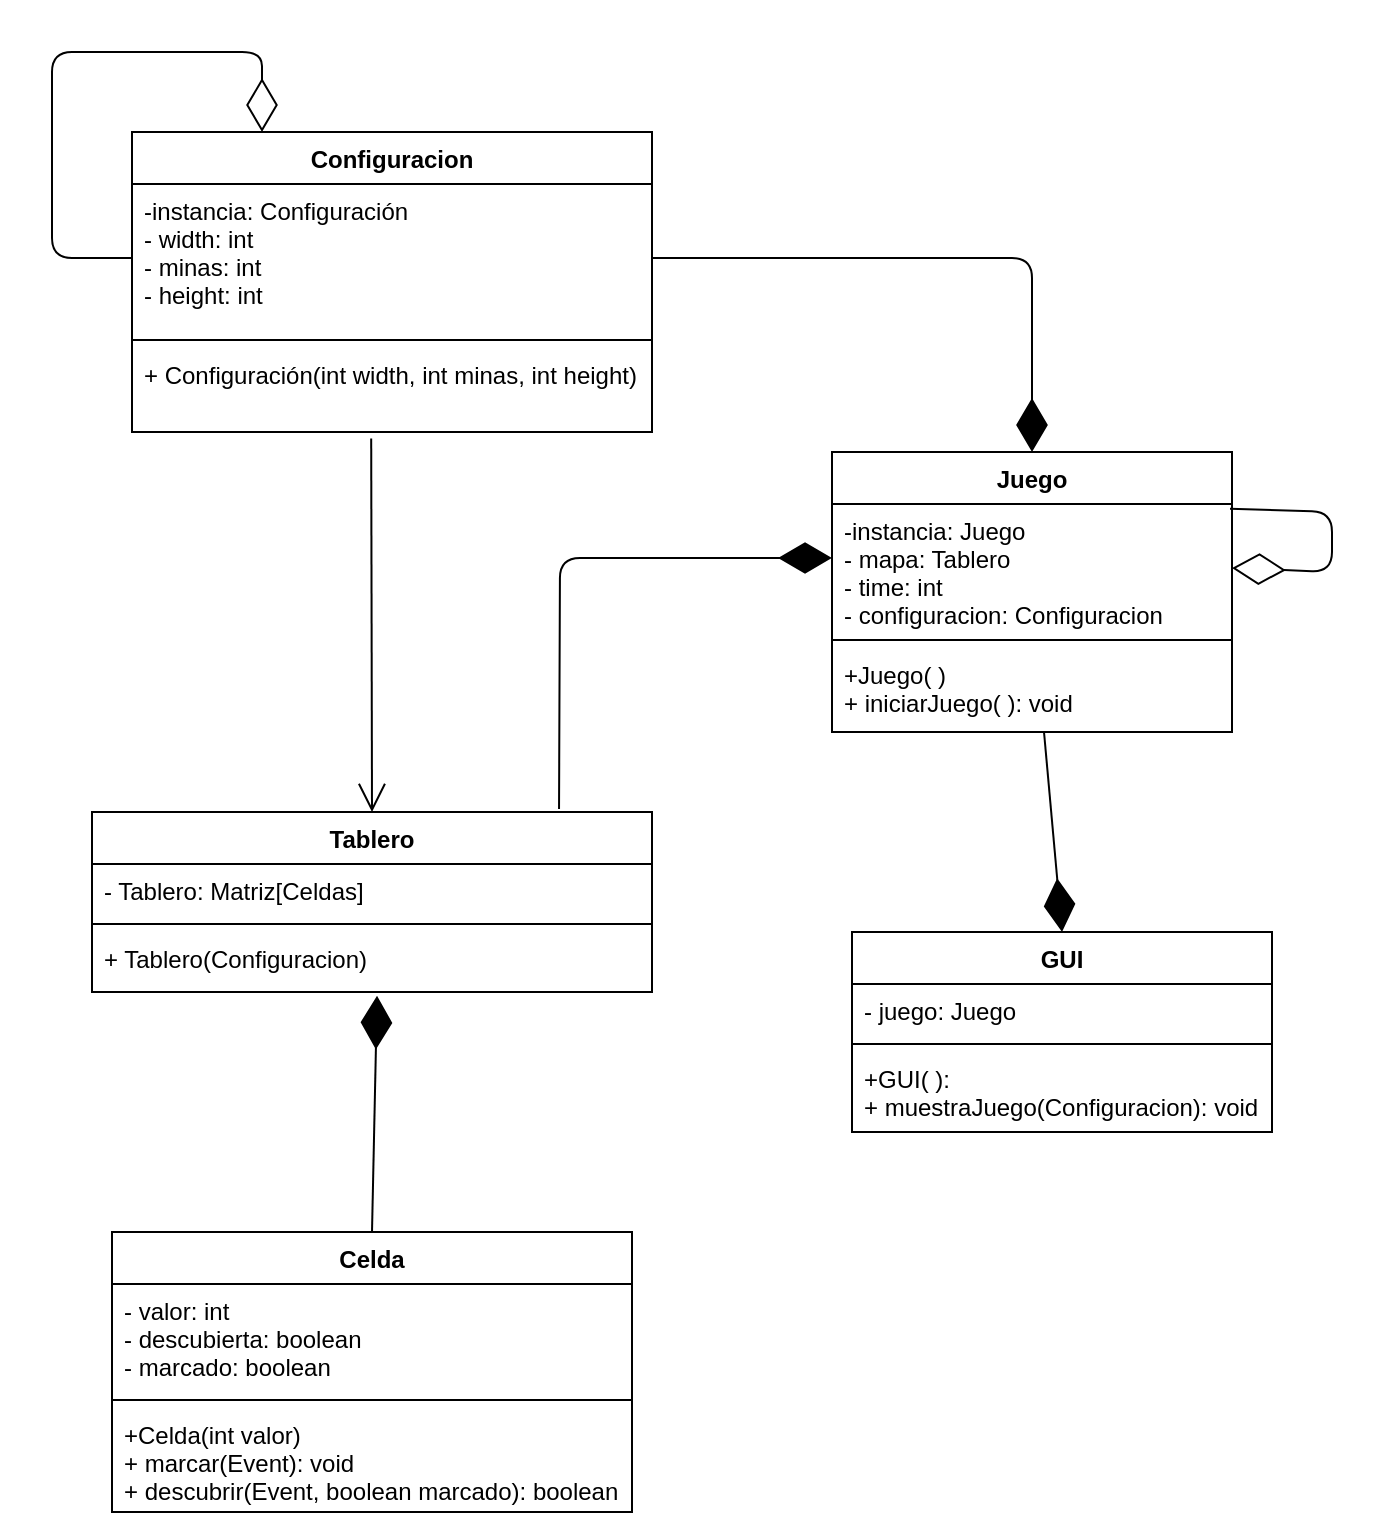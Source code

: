 <mxfile>
    <diagram id="qKA89OvDkKn4515voXbF" name="Page-1">
        <mxGraphModel dx="1090" dy="237" grid="1" gridSize="10" guides="1" tooltips="1" connect="1" arrows="1" fold="1" page="1" pageScale="1" pageWidth="850" pageHeight="1100" math="0" shadow="0">
            <root>
                <mxCell id="0"/>
                <mxCell id="1" parent="0"/>
                <mxCell id="2" value="Celda" style="swimlane;fontStyle=1;align=center;verticalAlign=top;childLayout=stackLayout;horizontal=1;startSize=26;horizontalStack=0;resizeParent=1;resizeParentMax=0;resizeLast=0;collapsible=1;marginBottom=0;" parent="1" vertex="1">
                    <mxGeometry x="90" y="690" width="260" height="140" as="geometry"/>
                </mxCell>
                <mxCell id="3" value="- valor: int&#10;- descubierta: boolean&#10;- marcado: boolean" style="text;strokeColor=none;fillColor=none;align=left;verticalAlign=top;spacingLeft=4;spacingRight=4;overflow=hidden;rotatable=0;points=[[0,0.5],[1,0.5]];portConstraint=eastwest;" parent="2" vertex="1">
                    <mxGeometry y="26" width="260" height="54" as="geometry"/>
                </mxCell>
                <mxCell id="4" value="" style="line;strokeWidth=1;fillColor=none;align=left;verticalAlign=middle;spacingTop=-1;spacingLeft=3;spacingRight=3;rotatable=0;labelPosition=right;points=[];portConstraint=eastwest;strokeColor=inherit;" parent="2" vertex="1">
                    <mxGeometry y="80" width="260" height="8" as="geometry"/>
                </mxCell>
                <mxCell id="5" value="+Celda(int valor)&#10;+ marcar(Event): void&#10;+ descubrir(Event, boolean marcado): boolean" style="text;strokeColor=none;fillColor=none;align=left;verticalAlign=top;spacingLeft=4;spacingRight=4;overflow=hidden;rotatable=0;points=[[0,0.5],[1,0.5]];portConstraint=eastwest;" parent="2" vertex="1">
                    <mxGeometry y="88" width="260" height="52" as="geometry"/>
                </mxCell>
                <mxCell id="10" value="GUI" style="swimlane;fontStyle=1;align=center;verticalAlign=top;childLayout=stackLayout;horizontal=1;startSize=26;horizontalStack=0;resizeParent=1;resizeParentMax=0;resizeLast=0;collapsible=1;marginBottom=0;" parent="1" vertex="1">
                    <mxGeometry x="460" y="540" width="210" height="100" as="geometry"/>
                </mxCell>
                <mxCell id="11" value="- juego: Juego" style="text;strokeColor=none;fillColor=none;align=left;verticalAlign=top;spacingLeft=4;spacingRight=4;overflow=hidden;rotatable=0;points=[[0,0.5],[1,0.5]];portConstraint=eastwest;" parent="10" vertex="1">
                    <mxGeometry y="26" width="210" height="26" as="geometry"/>
                </mxCell>
                <mxCell id="12" value="" style="line;strokeWidth=1;fillColor=none;align=left;verticalAlign=middle;spacingTop=-1;spacingLeft=3;spacingRight=3;rotatable=0;labelPosition=right;points=[];portConstraint=eastwest;strokeColor=inherit;" parent="10" vertex="1">
                    <mxGeometry y="52" width="210" height="8" as="geometry"/>
                </mxCell>
                <mxCell id="13" value="+GUI( ):&#10;+ muestraJuego(Configuracion): void" style="text;strokeColor=none;fillColor=none;align=left;verticalAlign=top;spacingLeft=4;spacingRight=4;overflow=hidden;rotatable=0;points=[[0,0.5],[1,0.5]];portConstraint=eastwest;" parent="10" vertex="1">
                    <mxGeometry y="60" width="210" height="40" as="geometry"/>
                </mxCell>
                <mxCell id="14" value="Juego" style="swimlane;fontStyle=1;align=center;verticalAlign=top;childLayout=stackLayout;horizontal=1;startSize=26;horizontalStack=0;resizeParent=1;resizeParentMax=0;resizeLast=0;collapsible=1;marginBottom=0;" parent="1" vertex="1">
                    <mxGeometry x="450" y="300" width="200" height="140" as="geometry"/>
                </mxCell>
                <mxCell id="47" value="" style="endArrow=diamondThin;endFill=0;endSize=24;html=1;entryX=1;entryY=0.5;entryDx=0;entryDy=0;exitX=0.995;exitY=0.037;exitDx=0;exitDy=0;exitPerimeter=0;" parent="14" source="15" target="15" edge="1">
                    <mxGeometry width="160" relative="1" as="geometry">
                        <mxPoint x="190" y="20" as="sourcePoint"/>
                        <mxPoint x="270" y="100" as="targetPoint"/>
                        <Array as="points">
                            <mxPoint x="250" y="30"/>
                            <mxPoint x="250" y="60"/>
                        </Array>
                    </mxGeometry>
                </mxCell>
                <mxCell id="15" value="-instancia: Juego&#10;- mapa: Tablero&#10;- time: int&#10;- configuracion: Configuracion" style="text;strokeColor=none;fillColor=none;align=left;verticalAlign=top;spacingLeft=4;spacingRight=4;overflow=hidden;rotatable=0;points=[[0,0.5],[1,0.5]];portConstraint=eastwest;" parent="14" vertex="1">
                    <mxGeometry y="26" width="200" height="64" as="geometry"/>
                </mxCell>
                <mxCell id="16" value="" style="line;strokeWidth=1;fillColor=none;align=left;verticalAlign=middle;spacingTop=-1;spacingLeft=3;spacingRight=3;rotatable=0;labelPosition=right;points=[];portConstraint=eastwest;strokeColor=inherit;" parent="14" vertex="1">
                    <mxGeometry y="90" width="200" height="8" as="geometry"/>
                </mxCell>
                <mxCell id="17" value="+Juego( )&#10;+ iniciarJuego( ): void" style="text;strokeColor=none;fillColor=none;align=left;verticalAlign=top;spacingLeft=4;spacingRight=4;overflow=hidden;rotatable=0;points=[[0,0.5],[1,0.5]];portConstraint=eastwest;" parent="14" vertex="1">
                    <mxGeometry y="98" width="200" height="42" as="geometry"/>
                </mxCell>
                <mxCell id="6" value="Tablero" style="swimlane;fontStyle=1;align=center;verticalAlign=top;childLayout=stackLayout;horizontal=1;startSize=26;horizontalStack=0;resizeParent=1;resizeParentMax=0;resizeLast=0;collapsible=1;marginBottom=0;" parent="1" vertex="1">
                    <mxGeometry x="80" y="480" width="280" height="90" as="geometry"/>
                </mxCell>
                <mxCell id="7" value="- Tablero: Matriz[Celdas]" style="text;strokeColor=none;fillColor=none;align=left;verticalAlign=top;spacingLeft=4;spacingRight=4;overflow=hidden;rotatable=0;points=[[0,0.5],[1,0.5]];portConstraint=eastwest;" parent="6" vertex="1">
                    <mxGeometry y="26" width="280" height="26" as="geometry"/>
                </mxCell>
                <mxCell id="8" value="" style="line;strokeWidth=1;fillColor=none;align=left;verticalAlign=middle;spacingTop=-1;spacingLeft=3;spacingRight=3;rotatable=0;labelPosition=right;points=[];portConstraint=eastwest;strokeColor=inherit;" parent="6" vertex="1">
                    <mxGeometry y="52" width="280" height="8" as="geometry"/>
                </mxCell>
                <mxCell id="9" value="+ Tablero(Configuracion)" style="text;strokeColor=none;fillColor=none;align=left;verticalAlign=top;spacingLeft=4;spacingRight=4;overflow=hidden;rotatable=0;points=[[0,0.5],[1,0.5]];portConstraint=eastwest;" parent="6" vertex="1">
                    <mxGeometry y="60" width="280" height="30" as="geometry"/>
                </mxCell>
                <mxCell id="22" value="Configuracion" style="swimlane;fontStyle=1;align=center;verticalAlign=top;childLayout=stackLayout;horizontal=1;startSize=26;horizontalStack=0;resizeParent=1;resizeParentMax=0;resizeLast=0;collapsible=1;marginBottom=0;" parent="1" vertex="1">
                    <mxGeometry x="100" y="140" width="260" height="150" as="geometry"/>
                </mxCell>
                <mxCell id="23" value="-instancia: Configuración&#10;- width: int&#10;- minas: int&#10;- height: int" style="text;strokeColor=none;fillColor=none;align=left;verticalAlign=top;spacingLeft=4;spacingRight=4;overflow=hidden;rotatable=0;points=[[0,0.5],[1,0.5]];portConstraint=eastwest;" parent="22" vertex="1">
                    <mxGeometry y="26" width="260" height="74" as="geometry"/>
                </mxCell>
                <mxCell id="24" value="" style="line;strokeWidth=1;fillColor=none;align=left;verticalAlign=middle;spacingTop=-1;spacingLeft=3;spacingRight=3;rotatable=0;labelPosition=right;points=[];portConstraint=eastwest;strokeColor=inherit;" parent="22" vertex="1">
                    <mxGeometry y="100" width="260" height="8" as="geometry"/>
                </mxCell>
                <mxCell id="25" value="+ Configuración(int width, int minas, int height)" style="text;strokeColor=none;fillColor=none;align=left;verticalAlign=top;spacingLeft=4;spacingRight=4;overflow=hidden;rotatable=0;points=[[0,0.5],[1,0.5]];portConstraint=eastwest;" parent="22" vertex="1">
                    <mxGeometry y="108" width="260" height="42" as="geometry"/>
                </mxCell>
                <mxCell id="49" value="" style="endArrow=diamondThin;endFill=0;endSize=24;html=1;exitX=0;exitY=0.5;exitDx=0;exitDy=0;entryX=0.25;entryY=0;entryDx=0;entryDy=0;" parent="22" source="23" target="22" edge="1">
                    <mxGeometry width="160" relative="1" as="geometry">
                        <mxPoint x="290" y="350" as="sourcePoint"/>
                        <mxPoint x="90" y="-40" as="targetPoint"/>
                        <Array as="points">
                            <mxPoint x="-40" y="63"/>
                            <mxPoint x="-40" y="-40"/>
                            <mxPoint x="65" y="-40"/>
                        </Array>
                    </mxGeometry>
                </mxCell>
                <mxCell id="34" value="" style="endArrow=diamondThin;endFill=1;endSize=24;html=1;exitX=0.834;exitY=-0.016;exitDx=0;exitDy=0;exitPerimeter=0;" parent="1" source="6" edge="1">
                    <mxGeometry width="160" relative="1" as="geometry">
                        <mxPoint x="310" y="470" as="sourcePoint"/>
                        <mxPoint x="450" y="353" as="targetPoint"/>
                        <Array as="points">
                            <mxPoint x="314" y="353"/>
                            <mxPoint x="390" y="353"/>
                        </Array>
                    </mxGeometry>
                </mxCell>
                <mxCell id="35" value="" style="endArrow=diamondThin;endFill=1;endSize=24;html=1;exitX=0.5;exitY=0;exitDx=0;exitDy=0;entryX=0.509;entryY=1.061;entryDx=0;entryDy=0;entryPerimeter=0;" parent="1" source="2" target="9" edge="1">
                    <mxGeometry width="160" relative="1" as="geometry">
                        <mxPoint x="410" y="700" as="sourcePoint"/>
                        <mxPoint x="570" y="700" as="targetPoint"/>
                    </mxGeometry>
                </mxCell>
                <mxCell id="40" value="" style="endArrow=open;endFill=1;endSize=12;html=1;exitX=0.46;exitY=1.076;exitDx=0;exitDy=0;exitPerimeter=0;entryX=0.5;entryY=0;entryDx=0;entryDy=0;" parent="1" source="25" target="6" edge="1">
                    <mxGeometry width="160" relative="1" as="geometry">
                        <mxPoint x="330" y="390" as="sourcePoint"/>
                        <mxPoint x="490" y="390" as="targetPoint"/>
                    </mxGeometry>
                </mxCell>
                <mxCell id="42" value="" style="endArrow=diamondThin;endFill=1;endSize=24;html=1;exitX=1;exitY=0.5;exitDx=0;exitDy=0;entryX=0.5;entryY=0;entryDx=0;entryDy=0;" parent="1" source="23" target="14" edge="1">
                    <mxGeometry width="160" relative="1" as="geometry">
                        <mxPoint x="400" y="200" as="sourcePoint"/>
                        <mxPoint x="560" y="200" as="targetPoint"/>
                        <Array as="points">
                            <mxPoint x="550" y="203"/>
                        </Array>
                    </mxGeometry>
                </mxCell>
                <mxCell id="48" value="" style="endArrow=diamondThin;endFill=1;endSize=24;html=1;exitX=0.53;exitY=1;exitDx=0;exitDy=0;exitPerimeter=0;entryX=0.5;entryY=0;entryDx=0;entryDy=0;" parent="1" source="17" target="10" edge="1">
                    <mxGeometry width="160" relative="1" as="geometry">
                        <mxPoint x="530" y="490" as="sourcePoint"/>
                        <mxPoint x="690" y="490" as="targetPoint"/>
                    </mxGeometry>
                </mxCell>
            </root>
        </mxGraphModel>
    </diagram>
</mxfile>